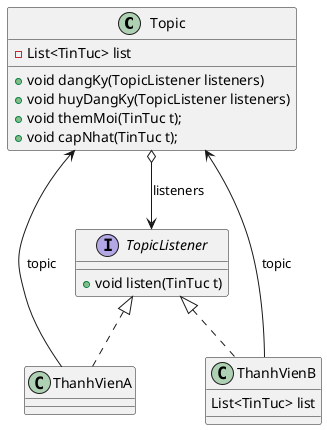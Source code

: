 @startuml

class Topic{
    -List<TinTuc> list
    +void dangKy(TopicListener listeners)
    +void huyDangKy(TopicListener listeners)
    +void themMoi(TinTuc t);
    +void capNhat(TinTuc t);
}

interface TopicListener{
    +void listen(TinTuc t)
}

class ThanhVienA
class ThanhVienB{
    List<TinTuc> list
}

TopicListener <|.. ThanhVienA
TopicListener <|.. ThanhVienB
Topic o--> TopicListener : listeners
ThanhVienA --> Topic : topic
ThanhVienB --> Topic : topic

@enduml